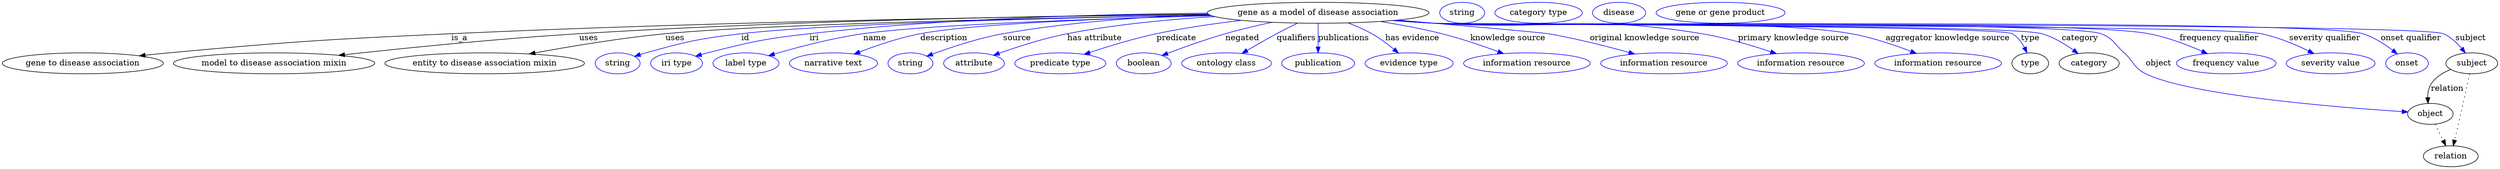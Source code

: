 digraph {
	graph [bb="0,0,4273,283"];
	node [label="\N"];
	"gene as a model of disease association"	[height=0.5,
		label="gene as a model of disease association",
		pos="2252.8,265",
		width=5.2718];
	"gene to disease association"	[height=0.5,
		pos="137.79,178",
		width=3.8274];
	"gene as a model of disease association" -> "gene to disease association"	[label=is_a,
		lp="783.79,221.5",
		pos="e,234.58,190.85 2065.1,262.24 1783.6,258.99 1235.3,250.32 769.79,229 553.96,219.12 499.94,215.75 284.79,196 271.84,194.81 258.27,\
193.43 244.83,191.98"];
	"model to disease association mixin"	[height=0.5,
		pos="465.79,178",
		width=4.7843];
	"gene as a model of disease association" -> "model to disease association mixin"	[label=uses,
		lp="1005.3,221.5",
		pos="e,576.57,191.78 2064.4,262.76 1817.3,260.21 1370.2,252.48 988.79,229 850.65,220.49 692.54,204.51 586.65,192.89"];
	"entity to disease association mixin"	[height=0.5,
		pos="826.79,178",
		width=4.7482];
	"gene as a model of disease association" -> "entity to disease association mixin"	[label=uses,
		lp="1152.3,221.5",
		pos="e,902.94,194.14 2067.5,261.1 1797.9,256.37 1310.8,245.83 1135.8,229 1060.1,221.72 974.79,207.45 913.03,196.02"];
	id	[color=blue,
		height=0.5,
		label=string,
		pos="1053.8,178",
		width=1.0652];
	"gene as a model of disease association" -> id	[color=blue,
		label=id,
		lp="1272.8,221.5",
		pos="e,1082.8,190.01 2067.5,261.04 1825.7,256.54 1415.6,246.61 1265.8,229 1191.9,220.32 1173.5,215.79 1101.8,196 1098.7,195.14 1095.5,\
194.18 1092.3,193.17",
		style=solid];
	iri	[color=blue,
		height=0.5,
		label="iri type",
		pos="1154.8,178",
		width=1.2277];
	"gene as a model of disease association" -> iri	[color=blue,
		label=iri,
		lp="1390.8,221.5",
		pos="e,1187.4,190.16 2062.9,264.33 1886.3,262.76 1616,255.53 1382.8,229 1304.1,220.05 1284.5,215.46 1207.8,196 1204.4,195.13 1200.8,194.16 \
1197.3,193.14",
		style=solid];
	name	[color=blue,
		height=0.5,
		label="label type",
		pos="1273.8,178",
		width=1.5707];
	"gene as a model of disease association" -> name	[color=blue,
		label=name,
		lp="1494.8,221.5",
		pos="e,1312.6,191.15 2070.5,259.9 1877.4,254.82 1585.4,244.85 1474.8,229 1422,221.43 1362.8,205.83 1322.5,194.06",
		style=solid];
	description	[color=blue,
		height=0.5,
		label="narrative text",
		pos="1423.8,178",
		width=2.0943];
	"gene as a model of disease association" -> description	[color=blue,
		label=description,
		lp="1612.3,221.5",
		pos="e,1458.9,193.93 2069.4,260.23 1900.8,255.73 1663.5,246.5 1571.8,229 1536.1,222.19 1497.3,208.83 1468.4,197.64",
		style=solid];
	source	[color=blue,
		height=0.5,
		label=string,
		pos="1555.8,178",
		width=1.0652];
	"gene as a model of disease association" -> source	[color=blue,
		label=source,
		lp="1737.8,221.5",
		pos="e,1584.1,190.4 2065.4,262.12 1961.2,258.51 1829.5,249.69 1713.8,229 1671.7,221.48 1625.3,205.87 1593.8,194.08",
		style=solid];
	"has attribute"	[color=blue,
		height=0.5,
		label=attribute,
		pos="1663.8,178",
		width=1.4443];
	"gene as a model of disease association" -> "has attribute"	[color=blue,
		label="has attribute",
		lp="1870.8,221.5",
		pos="e,1697.2,191.85 2076,258.39 1998.1,253.66 1905.8,244.96 1823.8,229 1783.3,221.12 1738.5,206.62 1706.7,195.26",
		style=solid];
	predicate	[color=blue,
		height=0.5,
		label="predicate type",
		pos="1811.8,178",
		width=2.1665];
	"gene as a model of disease association" -> predicate	[color=blue,
		label=predicate,
		lp="2009.8,221.5",
		pos="e,1852.4,193.49 2121,251.98 2074.8,246.55 2022.7,239.04 1975.8,229 1937,220.7 1894.2,207.5 1862,196.75",
		style=solid];
	negated	[color=blue,
		height=0.5,
		label=boolean,
		pos="1954.8,178",
		width=1.2999];
	"gene as a model of disease association" -> negated	[color=blue,
		label=negated,
		lp="2122.8,221.5",
		pos="e,1985.9,191.48 2173.4,248.63 2147.8,243.11 2119.5,236.41 2093.8,229 2060.2,219.31 2023,205.77 1995.5,195.22",
		style=solid];
	qualifiers	[color=blue,
		height=0.5,
		label="ontology class",
		pos="2095.8,178",
		width=2.1304];
	"gene as a model of disease association" -> qualifiers	[color=blue,
		label=qualifiers,
		lp="2215.3,221.5",
		pos="e,2122.3,195.02 2217.5,247.2 2206,241.58 2193.3,235.17 2181.8,229 2164.9,219.92 2146.4,209.3 2131,200.19",
		style=solid];
	publications	[color=blue,
		height=0.5,
		label=publication,
		pos="2252.8,178",
		width=1.7332];
	"gene as a model of disease association" -> publications	[color=blue,
		label=publications,
		lp="2296.8,221.5",
		pos="e,2252.8,196.18 2252.8,246.8 2252.8,235.16 2252.8,219.55 2252.8,206.24",
		style=solid];
	"has evidence"	[color=blue,
		height=0.5,
		label="evidence type",
		pos="2408.8,178",
		width=2.0943];
	"gene as a model of disease association" -> "has evidence"	[color=blue,
		label="has evidence",
		lp="2414.3,221.5",
		pos="e,2390.5,195.69 2304.2,247.56 2317.7,242.39 2332.1,236.13 2344.8,229 2358.1,221.48 2371.7,211.34 2382.8,202.15",
		style=solid];
	"knowledge source"	[color=blue,
		height=0.5,
		label="information resource",
		pos="2610.8,178",
		width=3.015];
	"gene as a model of disease association" -> "knowledge source"	[color=blue,
		label="knowledge source",
		lp="2578.3,221.5",
		pos="e,2570.7,194.73 2358.9,250.03 2393,244.6 2430.7,237.59 2464.8,229 2497.4,220.77 2533.2,208.57 2561.2,198.28",
		style=solid];
	"original knowledge source"	[color=blue,
		height=0.5,
		label="information resource",
		pos="2845.8,178",
		width=3.015];
	"gene as a model of disease association" -> "original knowledge source"	[color=blue,
		label="original knowledge source",
		lp="2812.8,221.5",
		pos="e,2795.5,193.96 2388.9,252.42 2497.7,243.09 2633.9,231.17 2646.8,229 2694.1,221.01 2746.6,207.6 2785.9,196.68",
		style=solid];
	"primary knowledge source"	[color=blue,
		height=0.5,
		label="information resource",
		pos="3080.8,178",
		width=3.015];
	"gene as a model of disease association" -> "primary knowledge source"	[color=blue,
		label="primary knowledge source",
		lp="3067.8,221.5",
		pos="e,3038.5,194.61 2383.9,251.94 2406.5,250.1 2429.8,248.37 2451.8,247 2655.5,234.31 2709.3,262.05 2910.8,229 2951.3,222.36 2995.7,\
209.07 3029,197.86",
		style=solid];
	"aggregator knowledge source"	[color=blue,
		height=0.5,
		label="information resource",
		pos="3315.8,178",
		width=3.015];
	"gene as a model of disease association" -> "aggregator knowledge source"	[color=blue,
		label="aggregator knowledge source",
		lp="3332.3,221.5",
		pos="e,3278.6,194.93 2382.2,251.81 2405.4,249.95 2429.3,248.24 2451.8,247 2610.5,238.23 3010.3,256.59 3166.8,229 3202,222.79 3240.3,209.81 \
3269.2,198.64",
		style=solid];
	type	[height=0.5,
		pos="3473.8,178",
		width=0.86659];
	"gene as a model of disease association" -> type	[color=blue,
		label=type,
		lp="3473.8,221.5",
		pos="e,3468.1,196.14 2381.4,251.74 2404.8,249.87 2429,248.18 2451.8,247 2479.3,245.58 3418.9,242.61 3442.8,229 3452,223.75 3458.9,214.53 \
3463.7,205.42",
		style=solid];
	category	[height=0.5,
		pos="3574.8,178",
		width=1.4263];
	"gene as a model of disease association" -> category	[color=blue,
		label=category,
		lp="3559.3,221.5",
		pos="e,3555.9,194.76 2381.4,251.72 2404.8,249.86 2429,248.17 2451.8,247 2509.6,244.03 3438.2,245.29 3493.8,229 3513.3,223.29 3532.7,211.54 \
3547.7,200.86",
		style=solid];
	object	[height=0.5,
		pos="4157.8,91",
		width=1.0832];
	"gene as a model of disease association" -> object	[color=blue,
		label=object,
		lp="3692.8,178",
		pos="e,4119.1,94.237 2381.2,251.72 2404.6,249.84 2428.9,248.15 2451.8,247 2515.2,243.8 3535.2,250.94 3594.8,229 3616.4,221.04 3617.7,\
211.5 3634.8,196 3651.5,180.78 3650.5,170.09 3670.8,160 3747.1,121.97 4001.1,101.88 4108.8,94.891",
		style=solid];
	"frequency qualifier"	[color=blue,
		height=0.5,
		label="frequency value",
		pos="3808.8,178",
		width=2.3651];
	"gene as a model of disease association" -> "frequency qualifier"	[color=blue,
		label="frequency qualifier",
		lp="3796.8,221.5",
		pos="e,3776.6,194.68 2380.9,251.72 2404.4,249.84 2428.8,248.15 2451.8,247 2587.6,240.21 3542.1,254.31 3675.8,229 3707.5,223 3741.5,210.08 \
3767.2,198.87",
		style=solid];
	"severity qualifier"	[color=blue,
		height=0.5,
		label="severity value",
		pos="3987.8,178",
		width=2.1123];
	"gene as a model of disease association" -> "severity qualifier"	[color=blue,
		label="severity qualifier",
		lp="3977.8,221.5",
		pos="e,3959,194.82 2380.9,251.68 2404.4,249.81 2428.8,248.12 2451.8,247 2530.4,243.15 3791.7,245.04 3868.8,229 3897.1,223.1 3927.2,210.42 \
3950,199.31",
		style=solid];
	"onset qualifier"	[color=blue,
		height=0.5,
		label=onset,
		pos="4117.8,178",
		width=1.011];
	"gene as a model of disease association" -> "onset qualifier"	[color=blue,
		label="onset qualifier",
		lp="4125.3,221.5",
		pos="e,4101.1,194.3 2380.6,251.67 2404.3,249.79 2428.8,248.11 2451.8,247 2540.1,242.74 3958.3,255.09 4042.8,229 4061.2,223.3 4079.3,211.48 \
4093.1,200.76",
		style=solid];
	subject	[height=0.5,
		pos="4228.8,178",
		width=1.2277];
	"gene as a model of disease association" -> subject	[color=blue,
		label=subject,
		lp="4227.8,221.5",
		pos="e,4218,195.88 2380.6,251.66 2404.3,249.78 2428.8,248.1 2451.8,247 2499.8,244.7 4136.7,248.06 4180.8,229 4193,223.7 4203.7,213.61 \
4211.8,203.87",
		style=solid];
	association_type	[color=blue,
		height=0.5,
		label=string,
		pos="2498.8,265",
		width=1.0652];
	association_category	[color=blue,
		height=0.5,
		label="category type",
		pos="2629.8,265",
		width=2.0762];
	relation	[height=0.5,
		pos="4192.8,18",
		width=1.2999];
	object -> relation	[pos="e,4184.3,36.198 4166.1,73.174 4170.2,64.896 4175.2,54.723 4179.8,45.438",
		style=dotted];
	"gene to disease association_object"	[color=blue,
		height=0.5,
		label=disease,
		pos="2767.8,265",
		width=1.2638];
	subject -> object	[label=relation,
		lp="4186.8,134.5",
		pos="e,4154,109.01 4192.4,167.42 4179.6,162.12 4166.4,154.06 4158.8,142 4154.5,135.26 4153.2,126.93 4153.2,119.01"];
	subject -> relation	[pos="e,4197,36.005 4225.1,160.05 4220.7,139.44 4212.9,103.63 4205.8,73 4203.8,64.183 4201.5,54.574 4199.4,45.938",
		style=dotted];
	"gene as a model of disease association_subject"	[color=blue,
		height=0.5,
		label="gene or gene product",
		pos="2941.8,265",
		width=3.0692];
}
